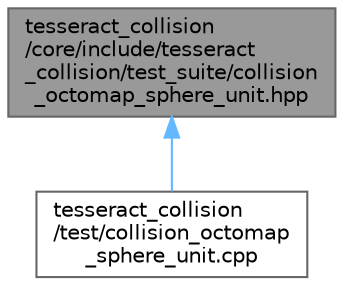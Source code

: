 digraph "tesseract_collision/core/include/tesseract_collision/test_suite/collision_octomap_sphere_unit.hpp"
{
 // LATEX_PDF_SIZE
  bgcolor="transparent";
  edge [fontname=Helvetica,fontsize=10,labelfontname=Helvetica,labelfontsize=10];
  node [fontname=Helvetica,fontsize=10,shape=box,height=0.2,width=0.4];
  Node1 [label="tesseract_collision\l/core/include/tesseract\l_collision/test_suite/collision\l_octomap_sphere_unit.hpp",height=0.2,width=0.4,color="gray40", fillcolor="grey60", style="filled", fontcolor="black",tooltip=" "];
  Node1 -> Node2 [dir="back",color="steelblue1",style="solid"];
  Node2 [label="tesseract_collision\l/test/collision_octomap\l_sphere_unit.cpp",height=0.2,width=0.4,color="grey40", fillcolor="white", style="filled",URL="$db/d30/collision__octomap__sphere__unit_8cpp.html",tooltip=" "];
}
